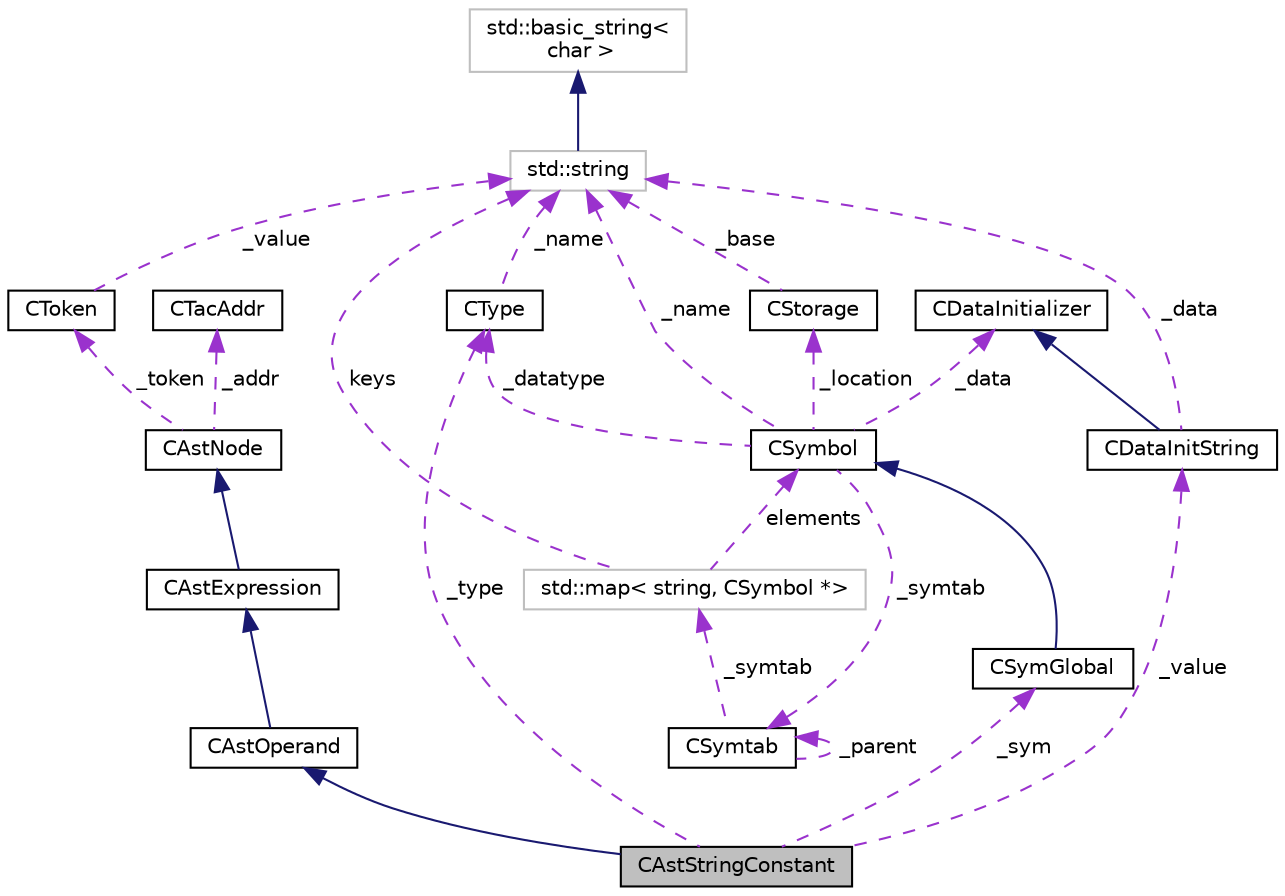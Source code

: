 digraph "CAstStringConstant"
{
  edge [fontname="Helvetica",fontsize="10",labelfontname="Helvetica",labelfontsize="10"];
  node [fontname="Helvetica",fontsize="10",shape=record];
  Node4 [label="CAstStringConstant",height=0.2,width=0.4,color="black", fillcolor="grey75", style="filled", fontcolor="black"];
  Node5 -> Node4 [dir="back",color="midnightblue",fontsize="10",style="solid",fontname="Helvetica"];
  Node5 [label="CAstOperand",height=0.2,width=0.4,color="black", fillcolor="white", style="filled",URL="$classCAstOperand.html",tooltip="AST operand node. "];
  Node6 -> Node5 [dir="back",color="midnightblue",fontsize="10",style="solid",fontname="Helvetica"];
  Node6 [label="CAstExpression",height=0.2,width=0.4,color="black", fillcolor="white", style="filled",URL="$classCAstExpression.html",tooltip="AST expression node. "];
  Node7 -> Node6 [dir="back",color="midnightblue",fontsize="10",style="solid",fontname="Helvetica"];
  Node7 [label="CAstNode",height=0.2,width=0.4,color="black", fillcolor="white", style="filled",URL="$classCAstNode.html",tooltip="AST base node. "];
  Node8 -> Node7 [dir="back",color="darkorchid3",fontsize="10",style="dashed",label=" _token" ,fontname="Helvetica"];
  Node8 [label="CToken",height=0.2,width=0.4,color="black", fillcolor="white", style="filled",URL="$classCToken.html",tooltip="token class "];
  Node9 -> Node8 [dir="back",color="darkorchid3",fontsize="10",style="dashed",label=" _value" ,fontname="Helvetica"];
  Node9 [label="std::string",height=0.2,width=0.4,color="grey75", fillcolor="white", style="filled",tooltip="STL class. "];
  Node10 -> Node9 [dir="back",color="midnightblue",fontsize="10",style="solid",fontname="Helvetica"];
  Node10 [label="std::basic_string\<\l char \>",height=0.2,width=0.4,color="grey75", fillcolor="white", style="filled",tooltip="STL class. "];
  Node11 -> Node7 [dir="back",color="darkorchid3",fontsize="10",style="dashed",label=" _addr" ,fontname="Helvetica"];
  Node11 [label="CTacAddr",height=0.2,width=0.4,color="black", fillcolor="white", style="filled",URL="$classCTacAddr.html",tooltip="class shells required for compilation in phase 2 "];
  Node12 -> Node4 [dir="back",color="darkorchid3",fontsize="10",style="dashed",label=" _sym" ,fontname="Helvetica"];
  Node12 [label="CSymGlobal",height=0.2,width=0.4,color="black", fillcolor="white", style="filled",URL="$classCSymGlobal.html",tooltip="global variable "];
  Node13 -> Node12 [dir="back",color="midnightblue",fontsize="10",style="solid",fontname="Helvetica"];
  Node13 [label="CSymbol",height=0.2,width=0.4,color="black", fillcolor="white", style="filled",URL="$classCSymbol.html",tooltip="SnuPL symbol. "];
  Node14 -> Node13 [dir="back",color="darkorchid3",fontsize="10",style="dashed",label=" _location" ,fontname="Helvetica"];
  Node14 [label="CStorage",height=0.2,width=0.4,color="black", fillcolor="white", style="filled",URL="$classCStorage.html",tooltip="SnuPL storage location class. "];
  Node9 -> Node14 [dir="back",color="darkorchid3",fontsize="10",style="dashed",label=" _base" ,fontname="Helvetica"];
  Node15 -> Node13 [dir="back",color="darkorchid3",fontsize="10",style="dashed",label=" _symtab" ,fontname="Helvetica"];
  Node15 [label="CSymtab",height=0.2,width=0.4,color="black", fillcolor="white", style="filled",URL="$classCSymtab.html",tooltip="SnuPL symbol table. "];
  Node15 -> Node15 [dir="back",color="darkorchid3",fontsize="10",style="dashed",label=" _parent" ,fontname="Helvetica"];
  Node16 -> Node15 [dir="back",color="darkorchid3",fontsize="10",style="dashed",label=" _symtab" ,fontname="Helvetica"];
  Node16 [label="std::map\< string, CSymbol *\>",height=0.2,width=0.4,color="grey75", fillcolor="white", style="filled"];
  Node9 -> Node16 [dir="back",color="darkorchid3",fontsize="10",style="dashed",label=" keys" ,fontname="Helvetica"];
  Node13 -> Node16 [dir="back",color="darkorchid3",fontsize="10",style="dashed",label=" elements" ,fontname="Helvetica"];
  Node17 -> Node13 [dir="back",color="darkorchid3",fontsize="10",style="dashed",label=" _datatype" ,fontname="Helvetica"];
  Node17 [label="CType",height=0.2,width=0.4,color="black", fillcolor="white", style="filled",URL="$classCType.html",tooltip="SnuPL base type. "];
  Node9 -> Node17 [dir="back",color="darkorchid3",fontsize="10",style="dashed",label=" _name" ,fontname="Helvetica"];
  Node18 -> Node13 [dir="back",color="darkorchid3",fontsize="10",style="dashed",label=" _data" ,fontname="Helvetica"];
  Node18 [label="CDataInitializer",height=0.2,width=0.4,color="black", fillcolor="white", style="filled",URL="$classCDataInitializer.html",tooltip="SnuPL data initializer. "];
  Node9 -> Node13 [dir="back",color="darkorchid3",fontsize="10",style="dashed",label=" _name" ,fontname="Helvetica"];
  Node17 -> Node4 [dir="back",color="darkorchid3",fontsize="10",style="dashed",label=" _type" ,fontname="Helvetica"];
  Node19 -> Node4 [dir="back",color="darkorchid3",fontsize="10",style="dashed",label=" _value" ,fontname="Helvetica"];
  Node19 [label="CDataInitString",height=0.2,width=0.4,color="black", fillcolor="white", style="filled",URL="$classCDataInitString.html",tooltip="string data initializer "];
  Node18 -> Node19 [dir="back",color="midnightblue",fontsize="10",style="solid",fontname="Helvetica"];
  Node9 -> Node19 [dir="back",color="darkorchid3",fontsize="10",style="dashed",label=" _data" ,fontname="Helvetica"];
}
